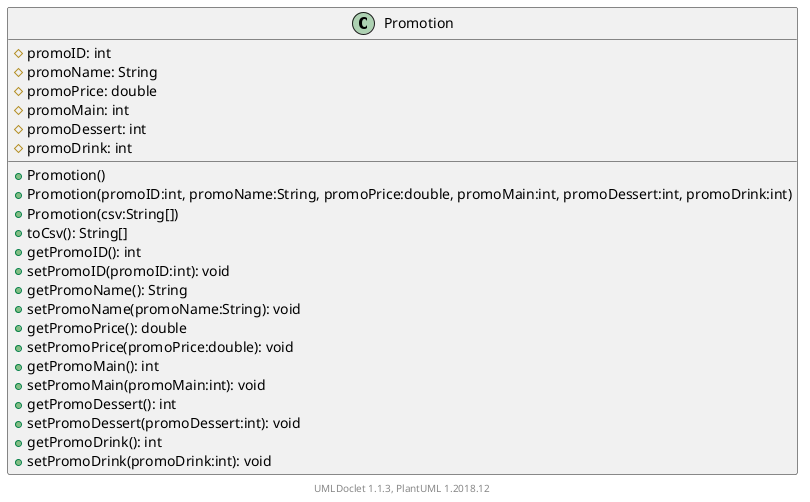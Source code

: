 @startuml

    class Promotion [[../sg/edu/ntu/scse/cz2002/objects/menuitem/Promotion.html]] {
        #promoID: int
        #promoName: String
        #promoPrice: double
        #promoMain: int
        #promoDessert: int
        #promoDrink: int
        +Promotion()
        +Promotion(promoID:int, promoName:String, promoPrice:double, promoMain:int, promoDessert:int, promoDrink:int)
        +Promotion(csv:String[])
        +toCsv(): String[]
        +getPromoID(): int
        +setPromoID(promoID:int): void
        +getPromoName(): String
        +setPromoName(promoName:String): void
        +getPromoPrice(): double
        +setPromoPrice(promoPrice:double): void
        +getPromoMain(): int
        +setPromoMain(promoMain:int): void
        +getPromoDessert(): int
        +setPromoDessert(promoDessert:int): void
        +getPromoDrink(): int
        +setPromoDrink(promoDrink:int): void
    }


    center footer UMLDoclet 1.1.3, PlantUML 1.2018.12
@enduml
